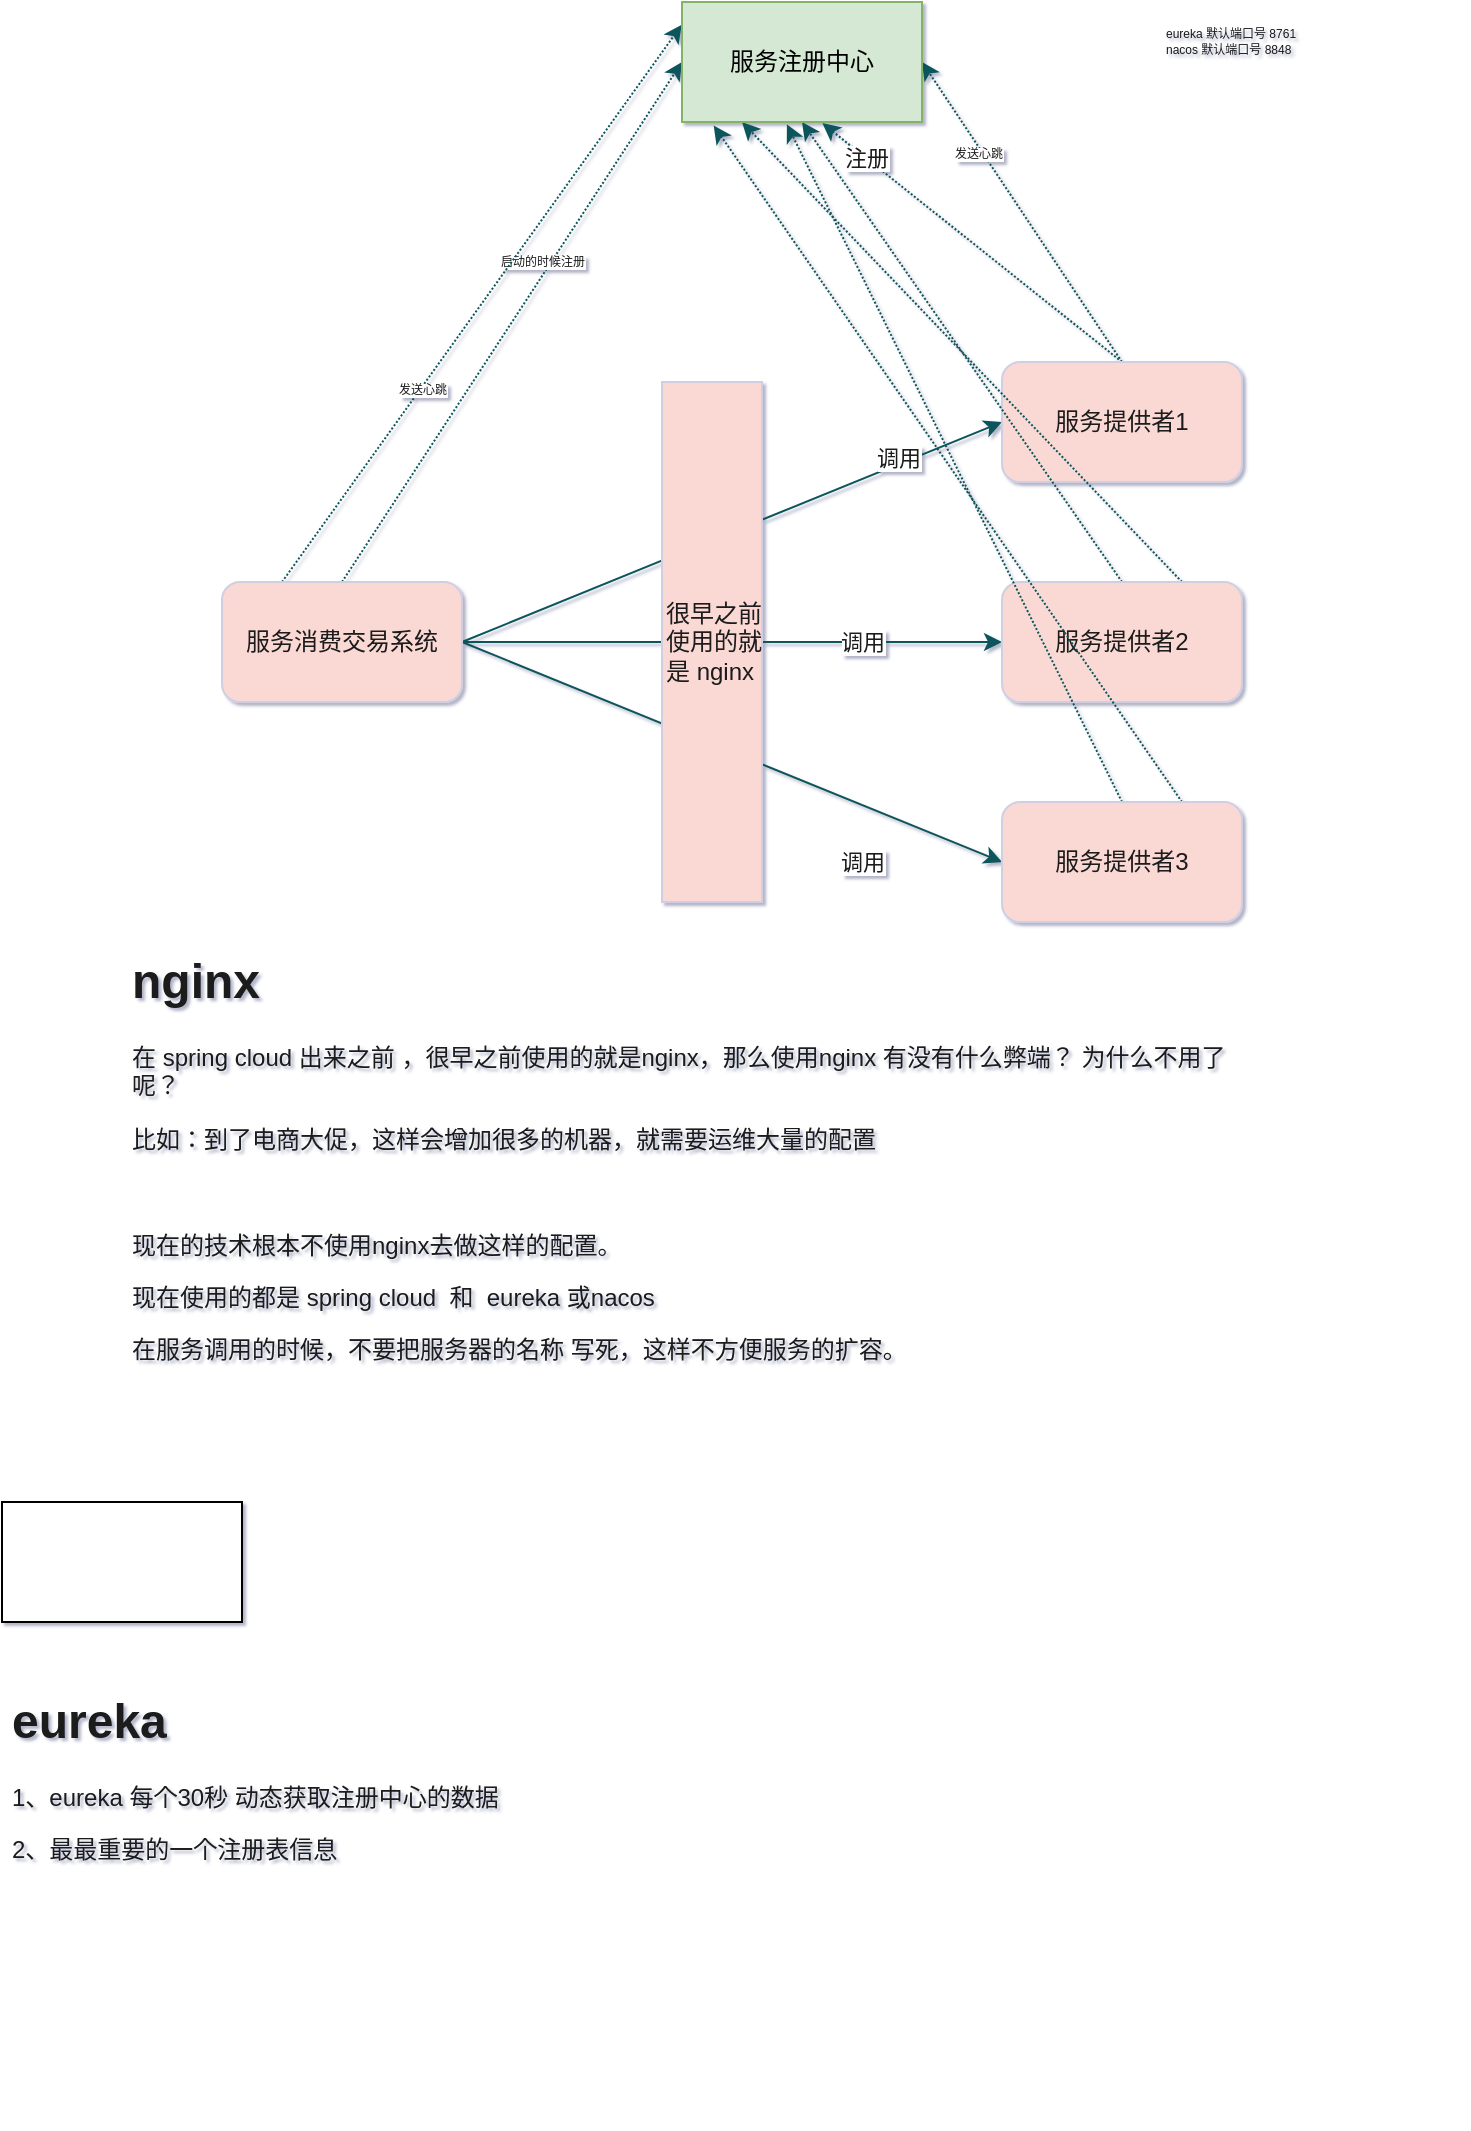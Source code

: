 <mxfile version="14.1.8" type="github">
  <diagram id="C5RBs43oDa-KdzZeNtuy" name="Page-1">
    <mxGraphModel dx="981" dy="548" grid="1" gridSize="10" guides="1" tooltips="1" connect="1" arrows="1" fold="1" page="1" pageScale="1" pageWidth="827" pageHeight="1169" background="none" math="0" shadow="1">
      <root>
        <mxCell id="WIyWlLk6GJQsqaUBKTNV-0" />
        <mxCell id="WIyWlLk6GJQsqaUBKTNV-1" parent="WIyWlLk6GJQsqaUBKTNV-0" />
        <mxCell id="w0ampsSdZ3sBVxdebY1X-4" style="rounded=1;sketch=0;orthogonalLoop=1;jettySize=auto;html=1;exitX=1;exitY=0.5;exitDx=0;exitDy=0;entryX=0;entryY=0.5;entryDx=0;entryDy=0;strokeColor=#09555B;fontColor=#1A1A1A;" parent="WIyWlLk6GJQsqaUBKTNV-1" source="w0ampsSdZ3sBVxdebY1X-0" target="w0ampsSdZ3sBVxdebY1X-1" edge="1">
          <mxGeometry relative="1" as="geometry" />
        </mxCell>
        <mxCell id="w0ampsSdZ3sBVxdebY1X-8" value="调用" style="edgeLabel;html=1;align=center;verticalAlign=middle;resizable=0;points=[];fontColor=#1A1A1A;" parent="w0ampsSdZ3sBVxdebY1X-4" vertex="1" connectable="0">
          <mxGeometry x="0.133" relative="1" as="geometry">
            <mxPoint x="65" y="-30" as="offset" />
          </mxGeometry>
        </mxCell>
        <mxCell id="w0ampsSdZ3sBVxdebY1X-5" style="rounded=1;sketch=0;orthogonalLoop=1;jettySize=auto;html=1;exitX=1;exitY=0.5;exitDx=0;exitDy=0;entryX=0;entryY=0.5;entryDx=0;entryDy=0;strokeColor=#09555B;fontColor=#1A1A1A;" parent="WIyWlLk6GJQsqaUBKTNV-1" source="w0ampsSdZ3sBVxdebY1X-0" target="w0ampsSdZ3sBVxdebY1X-2" edge="1">
          <mxGeometry relative="1" as="geometry" />
        </mxCell>
        <mxCell id="w0ampsSdZ3sBVxdebY1X-6" style="rounded=1;sketch=0;orthogonalLoop=1;jettySize=auto;html=1;exitX=1;exitY=0.5;exitDx=0;exitDy=0;entryX=0;entryY=0.5;entryDx=0;entryDy=0;strokeColor=#09555B;fontColor=#1A1A1A;" parent="WIyWlLk6GJQsqaUBKTNV-1" source="w0ampsSdZ3sBVxdebY1X-0" target="w0ampsSdZ3sBVxdebY1X-3" edge="1">
          <mxGeometry relative="1" as="geometry" />
        </mxCell>
        <mxCell id="w0ampsSdZ3sBVxdebY1X-28" style="edgeStyle=none;rounded=1;sketch=0;orthogonalLoop=1;jettySize=auto;html=1;exitX=0.5;exitY=0;exitDx=0;exitDy=0;entryX=0;entryY=0.5;entryDx=0;entryDy=0;dashed=1;dashPattern=1 1;strokeColor=#09555B;fontSize=6;fontColor=#1A1A1A;" parent="WIyWlLk6GJQsqaUBKTNV-1" source="w0ampsSdZ3sBVxdebY1X-0" target="w0ampsSdZ3sBVxdebY1X-16" edge="1">
          <mxGeometry relative="1" as="geometry" />
        </mxCell>
        <mxCell id="w0ampsSdZ3sBVxdebY1X-30" value="启动的时候注册" style="edgeLabel;html=1;align=center;verticalAlign=middle;resizable=0;points=[];fontSize=6;fontColor=#1A1A1A;" parent="w0ampsSdZ3sBVxdebY1X-28" vertex="1" connectable="0">
          <mxGeometry x="0.369" y="-1" relative="1" as="geometry">
            <mxPoint x="-17.17" y="17.37" as="offset" />
          </mxGeometry>
        </mxCell>
        <mxCell id="w0ampsSdZ3sBVxdebY1X-29" style="edgeStyle=none;rounded=1;sketch=0;orthogonalLoop=1;jettySize=auto;html=1;exitX=0.25;exitY=0;exitDx=0;exitDy=0;entryX=-0.001;entryY=0.19;entryDx=0;entryDy=0;entryPerimeter=0;dashed=1;dashPattern=1 1;strokeColor=#09555B;fontSize=6;fontColor=#1A1A1A;" parent="WIyWlLk6GJQsqaUBKTNV-1" source="w0ampsSdZ3sBVxdebY1X-0" target="w0ampsSdZ3sBVxdebY1X-16" edge="1">
          <mxGeometry relative="1" as="geometry" />
        </mxCell>
        <mxCell id="w0ampsSdZ3sBVxdebY1X-31" value="发送心跳" style="edgeLabel;html=1;align=center;verticalAlign=middle;resizable=0;points=[];fontSize=6;fontColor=#1A1A1A;" parent="w0ampsSdZ3sBVxdebY1X-29" vertex="1" connectable="0">
          <mxGeometry x="-0.306" relative="1" as="geometry">
            <mxPoint as="offset" />
          </mxGeometry>
        </mxCell>
        <mxCell id="w0ampsSdZ3sBVxdebY1X-0" value="服务消费交易系统" style="whiteSpace=wrap;html=1;fillColor=#FAD9D5;strokeColor=#D0CEE2;fontColor=#1A1A1A;rounded=1;" parent="WIyWlLk6GJQsqaUBKTNV-1" vertex="1">
          <mxGeometry x="140" y="360" width="120" height="60" as="geometry" />
        </mxCell>
        <mxCell id="w0ampsSdZ3sBVxdebY1X-17" style="edgeStyle=none;rounded=1;sketch=0;orthogonalLoop=1;jettySize=auto;html=1;exitX=0.5;exitY=0;exitDx=0;exitDy=0;entryX=0.585;entryY=1.01;entryDx=0;entryDy=0;entryPerimeter=0;strokeColor=#09555B;fontColor=#1A1A1A;dashed=1;dashPattern=1 1;" parent="WIyWlLk6GJQsqaUBKTNV-1" source="w0ampsSdZ3sBVxdebY1X-1" target="w0ampsSdZ3sBVxdebY1X-16" edge="1">
          <mxGeometry relative="1" as="geometry" />
        </mxCell>
        <mxCell id="w0ampsSdZ3sBVxdebY1X-18" value="注册" style="edgeLabel;html=1;align=center;verticalAlign=middle;resizable=0;points=[];fontColor=#1A1A1A;" parent="w0ampsSdZ3sBVxdebY1X-17" vertex="1" connectable="0">
          <mxGeometry x="0.72" relative="1" as="geometry">
            <mxPoint as="offset" />
          </mxGeometry>
        </mxCell>
        <mxCell id="w0ampsSdZ3sBVxdebY1X-21" style="edgeStyle=none;rounded=1;sketch=0;orthogonalLoop=1;jettySize=auto;html=1;exitX=0.5;exitY=0;exitDx=0;exitDy=0;entryX=1;entryY=0.5;entryDx=0;entryDy=0;dashed=1;dashPattern=1 1;strokeColor=#09555B;fontSize=6;fontColor=#1A1A1A;" parent="WIyWlLk6GJQsqaUBKTNV-1" source="w0ampsSdZ3sBVxdebY1X-1" target="w0ampsSdZ3sBVxdebY1X-16" edge="1">
          <mxGeometry relative="1" as="geometry" />
        </mxCell>
        <mxCell id="w0ampsSdZ3sBVxdebY1X-22" value="发送心跳" style="edgeLabel;html=1;align=center;verticalAlign=middle;resizable=0;points=[];fontSize=6;fontColor=#1A1A1A;" parent="w0ampsSdZ3sBVxdebY1X-21" vertex="1" connectable="0">
          <mxGeometry x="0.41" y="2" relative="1" as="geometry">
            <mxPoint as="offset" />
          </mxGeometry>
        </mxCell>
        <mxCell id="w0ampsSdZ3sBVxdebY1X-1" value="服务提供者1" style="rounded=1;whiteSpace=wrap;html=1;sketch=0;strokeColor=#D0CEE2;fillColor=#FAD9D5;fontColor=#1A1A1A;align=center;" parent="WIyWlLk6GJQsqaUBKTNV-1" vertex="1">
          <mxGeometry x="530" y="250" width="120" height="60" as="geometry" />
        </mxCell>
        <mxCell id="w0ampsSdZ3sBVxdebY1X-23" style="edgeStyle=none;rounded=1;sketch=0;orthogonalLoop=1;jettySize=auto;html=1;exitX=0.5;exitY=0;exitDx=0;exitDy=0;entryX=0.5;entryY=1;entryDx=0;entryDy=0;dashed=1;dashPattern=1 1;strokeColor=#09555B;fontSize=6;fontColor=#1A1A1A;" parent="WIyWlLk6GJQsqaUBKTNV-1" source="w0ampsSdZ3sBVxdebY1X-2" target="w0ampsSdZ3sBVxdebY1X-16" edge="1">
          <mxGeometry relative="1" as="geometry" />
        </mxCell>
        <mxCell id="w0ampsSdZ3sBVxdebY1X-24" style="edgeStyle=none;rounded=1;sketch=0;orthogonalLoop=1;jettySize=auto;html=1;exitX=0.75;exitY=0;exitDx=0;exitDy=0;entryX=0.25;entryY=1;entryDx=0;entryDy=0;dashed=1;dashPattern=1 1;strokeColor=#09555B;fontSize=6;fontColor=#1A1A1A;" parent="WIyWlLk6GJQsqaUBKTNV-1" source="w0ampsSdZ3sBVxdebY1X-2" target="w0ampsSdZ3sBVxdebY1X-16" edge="1">
          <mxGeometry relative="1" as="geometry" />
        </mxCell>
        <mxCell id="w0ampsSdZ3sBVxdebY1X-2" value="服务提供者2" style="rounded=1;whiteSpace=wrap;html=1;sketch=0;strokeColor=#D0CEE2;fillColor=#FAD9D5;fontColor=#1A1A1A;align=center;" parent="WIyWlLk6GJQsqaUBKTNV-1" vertex="1">
          <mxGeometry x="530" y="360" width="120" height="60" as="geometry" />
        </mxCell>
        <mxCell id="w0ampsSdZ3sBVxdebY1X-26" style="edgeStyle=none;rounded=1;sketch=0;orthogonalLoop=1;jettySize=auto;html=1;exitX=0.5;exitY=0;exitDx=0;exitDy=0;entryX=0.437;entryY=1.019;entryDx=0;entryDy=0;entryPerimeter=0;dashed=1;dashPattern=1 1;strokeColor=#09555B;fontSize=6;fontColor=#1A1A1A;" parent="WIyWlLk6GJQsqaUBKTNV-1" source="w0ampsSdZ3sBVxdebY1X-3" target="w0ampsSdZ3sBVxdebY1X-16" edge="1">
          <mxGeometry relative="1" as="geometry" />
        </mxCell>
        <mxCell id="w0ampsSdZ3sBVxdebY1X-27" style="edgeStyle=none;rounded=1;sketch=0;orthogonalLoop=1;jettySize=auto;html=1;exitX=0.75;exitY=0;exitDx=0;exitDy=0;entryX=0.132;entryY=1.029;entryDx=0;entryDy=0;entryPerimeter=0;dashed=1;dashPattern=1 1;strokeColor=#09555B;fontSize=6;fontColor=#1A1A1A;" parent="WIyWlLk6GJQsqaUBKTNV-1" source="w0ampsSdZ3sBVxdebY1X-3" target="w0ampsSdZ3sBVxdebY1X-16" edge="1">
          <mxGeometry relative="1" as="geometry" />
        </mxCell>
        <mxCell id="w0ampsSdZ3sBVxdebY1X-3" value="服务提供者3" style="rounded=1;whiteSpace=wrap;html=1;sketch=0;strokeColor=#D0CEE2;fillColor=#FAD9D5;fontColor=#1A1A1A;align=center;" parent="WIyWlLk6GJQsqaUBKTNV-1" vertex="1">
          <mxGeometry x="530" y="470" width="120" height="60" as="geometry" />
        </mxCell>
        <mxCell id="w0ampsSdZ3sBVxdebY1X-10" value="调用" style="edgeLabel;html=1;align=center;verticalAlign=middle;resizable=0;points=[];fontColor=#1A1A1A;" parent="WIyWlLk6GJQsqaUBKTNV-1" vertex="1" connectable="0">
          <mxGeometry x="460" y="390.0" as="geometry" />
        </mxCell>
        <mxCell id="w0ampsSdZ3sBVxdebY1X-11" value="调用" style="edgeLabel;html=1;align=center;verticalAlign=middle;resizable=0;points=[];fontColor=#1A1A1A;" parent="WIyWlLk6GJQsqaUBKTNV-1" vertex="1" connectable="0">
          <mxGeometry x="460" y="500.0" as="geometry" />
        </mxCell>
        <mxCell id="w0ampsSdZ3sBVxdebY1X-12" value="很早之前使用的就是 nginx" style="rounded=0;whiteSpace=wrap;html=1;sketch=0;strokeColor=#D0CEE2;fillColor=#FAD9D5;fontColor=#1A1A1A;align=left;" parent="WIyWlLk6GJQsqaUBKTNV-1" vertex="1">
          <mxGeometry x="360" y="260" width="50" height="260" as="geometry" />
        </mxCell>
        <mxCell id="w0ampsSdZ3sBVxdebY1X-13" value="&lt;h1&gt;nginx&lt;/h1&gt;&lt;p&gt;在 spring cloud 出来之前 ，很早之前使用的就是nginx，那么使用nginx 有没有什么弊端？ 为什么不用了呢？&lt;br&gt;&lt;/p&gt;&lt;p&gt;比如：到了电商大促，这样会增加很多的机器，就需要运维大量的配置&lt;/p&gt;&lt;p&gt;&lt;br&gt;&lt;/p&gt;&lt;p&gt;现在的技术根本不使用nginx去做这样的配置。&lt;/p&gt;&lt;p&gt;现在使用的都是 spring cloud&amp;nbsp; 和&amp;nbsp; eureka 或nacos&amp;nbsp;&lt;/p&gt;&lt;p&gt;在服务调用的时候，不要把服务器的名称 写死，这样不方便服务的扩容。&lt;/p&gt;&lt;p&gt;&lt;br&gt;&lt;/p&gt;&lt;p&gt;&lt;br&gt;&lt;/p&gt;&lt;p&gt;&lt;br&gt;&lt;/p&gt;&lt;p&gt;&lt;br&gt;&lt;/p&gt;" style="text;html=1;strokeColor=none;fillColor=none;spacing=5;spacingTop=-20;whiteSpace=wrap;overflow=hidden;rounded=0;sketch=0;fontColor=#1A1A1A;align=left;" parent="WIyWlLk6GJQsqaUBKTNV-1" vertex="1">
          <mxGeometry x="90" y="540" width="570" height="220" as="geometry" />
        </mxCell>
        <mxCell id="w0ampsSdZ3sBVxdebY1X-16" value="服务注册中心" style="rounded=0;whiteSpace=wrap;html=1;sketch=0;strokeColor=#82b366;fillColor=#d5e8d4;align=center;" parent="WIyWlLk6GJQsqaUBKTNV-1" vertex="1">
          <mxGeometry x="370" y="70" width="120" height="60" as="geometry" />
        </mxCell>
        <mxCell id="w0ampsSdZ3sBVxdebY1X-32" value="eureka 默认端口号 8761&amp;nbsp;&lt;br&gt;nacos 默认端口号 8848" style="text;html=1;strokeColor=none;fillColor=none;align=left;verticalAlign=middle;whiteSpace=wrap;rounded=0;sketch=0;fontSize=6;fontColor=#1A1A1A;" parent="WIyWlLk6GJQsqaUBKTNV-1" vertex="1">
          <mxGeometry x="610" y="70" width="150" height="40" as="geometry" />
        </mxCell>
        <mxCell id="jkxjJpP9OEZaDkm8gxt2-0" value="" style="rounded=0;whiteSpace=wrap;html=1;" vertex="1" parent="WIyWlLk6GJQsqaUBKTNV-1">
          <mxGeometry x="30" y="820" width="120" height="60" as="geometry" />
        </mxCell>
        <mxCell id="jkxjJpP9OEZaDkm8gxt2-1" value="&lt;h1&gt;eureka&lt;/h1&gt;&lt;p&gt;&lt;span&gt;1、eureka 每个30秒 动态获取注册中心的数据&lt;/span&gt;&lt;/p&gt;&lt;p&gt;&lt;span&gt;2、最最重要的一个注册表信息&lt;/span&gt;&lt;/p&gt;&lt;p&gt;&lt;span&gt;&lt;br&gt;&lt;/span&gt;&lt;/p&gt;&lt;p&gt;&lt;br&gt;&lt;/p&gt;&lt;p&gt;&lt;br&gt;&lt;/p&gt;&lt;p&gt;&lt;br&gt;&lt;/p&gt;" style="text;html=1;strokeColor=none;fillColor=none;spacing=5;spacingTop=-20;whiteSpace=wrap;overflow=hidden;rounded=0;sketch=0;fontColor=#1A1A1A;align=left;" vertex="1" parent="WIyWlLk6GJQsqaUBKTNV-1">
          <mxGeometry x="30" y="910" width="570" height="220" as="geometry" />
        </mxCell>
      </root>
    </mxGraphModel>
  </diagram>
</mxfile>
